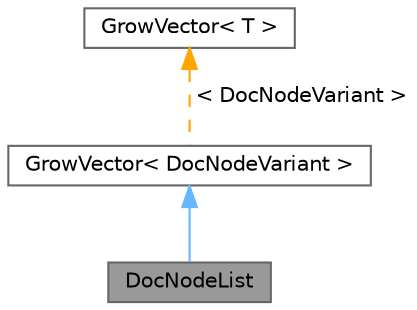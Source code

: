 digraph "DocNodeList"
{
 // INTERACTIVE_SVG=YES
 // LATEX_PDF_SIZE
  bgcolor="transparent";
  edge [fontname=Helvetica,fontsize=10,labelfontname=Helvetica,labelfontsize=10];
  node [fontname=Helvetica,fontsize=10,shape=box,height=0.2,width=0.4];
  Node1 [label="DocNodeList",height=0.2,width=0.4,color="gray40", fillcolor="grey60", style="filled", fontcolor="black",tooltip=" "];
  Node2 -> Node1 [dir="back",color="steelblue1",style="solid"];
  Node2 [label="GrowVector\< DocNodeVariant \>",height=0.2,width=0.4,color="gray40", fillcolor="white", style="filled",URL="$d0/d08/class_grow_vector.html",tooltip=" "];
  Node3 -> Node2 [dir="back",color="orange",style="dashed",label=" \< DocNodeVariant \>" ];
  Node3 [label="GrowVector\< T \>",height=0.2,width=0.4,color="gray40", fillcolor="white", style="filled",URL="$d0/d08/class_grow_vector.html",tooltip="std::vector like container optimised for pushing elements to the back."];
}
